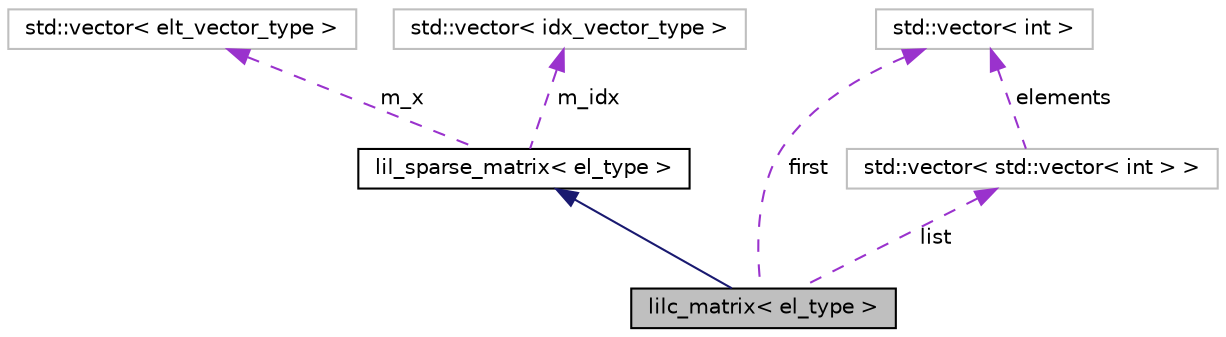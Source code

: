 digraph G
{
  edge [fontname="Helvetica",fontsize="10",labelfontname="Helvetica",labelfontsize="10"];
  node [fontname="Helvetica",fontsize="10",shape=record];
  Node1 [label="lilc_matrix\< el_type \>",height=0.2,width=0.4,color="black", fillcolor="grey75", style="filled" fontcolor="black"];
  Node2 -> Node1 [dir="back",color="midnightblue",fontsize="10",style="solid",fontname="Helvetica"];
  Node2 [label="lil_sparse_matrix\< el_type \>",height=0.2,width=0.4,color="black", fillcolor="white", style="filled",URL="$classlil__sparse__matrix.html",tooltip="The abstract parent of all sparse matrices."];
  Node3 -> Node2 [dir="back",color="darkorchid3",fontsize="10",style="dashed",label=" m_x" ,fontname="Helvetica"];
  Node3 [label="std::vector\< elt_vector_type \>",height=0.2,width=0.4,color="grey75", fillcolor="white", style="filled"];
  Node4 -> Node2 [dir="back",color="darkorchid3",fontsize="10",style="dashed",label=" m_idx" ,fontname="Helvetica"];
  Node4 [label="std::vector\< idx_vector_type \>",height=0.2,width=0.4,color="grey75", fillcolor="white", style="filled"];
  Node5 -> Node1 [dir="back",color="darkorchid3",fontsize="10",style="dashed",label=" list" ,fontname="Helvetica"];
  Node5 [label="std::vector\< std::vector\< int \> \>",height=0.2,width=0.4,color="grey75", fillcolor="white", style="filled"];
  Node6 -> Node5 [dir="back",color="darkorchid3",fontsize="10",style="dashed",label=" elements" ,fontname="Helvetica"];
  Node6 [label="std::vector\< int \>",height=0.2,width=0.4,color="grey75", fillcolor="white", style="filled"];
  Node6 -> Node1 [dir="back",color="darkorchid3",fontsize="10",style="dashed",label=" first" ,fontname="Helvetica"];
}
